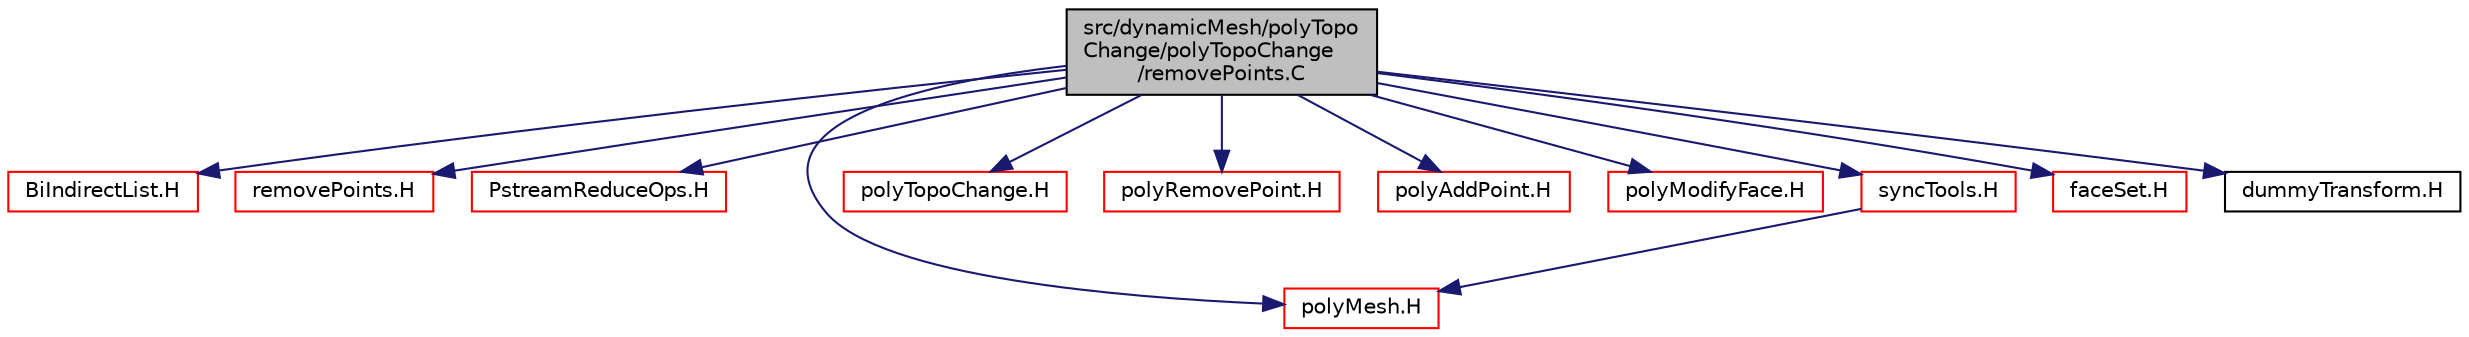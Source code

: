 digraph "src/dynamicMesh/polyTopoChange/polyTopoChange/removePoints.C"
{
  bgcolor="transparent";
  edge [fontname="Helvetica",fontsize="10",labelfontname="Helvetica",labelfontsize="10"];
  node [fontname="Helvetica",fontsize="10",shape=record];
  Node1 [label="src/dynamicMesh/polyTopo\lChange/polyTopoChange\l/removePoints.C",height=0.2,width=0.4,color="black", fillcolor="grey75", style="filled", fontcolor="black"];
  Node1 -> Node2 [color="midnightblue",fontsize="10",style="solid",fontname="Helvetica"];
  Node2 [label="BiIndirectList.H",height=0.2,width=0.4,color="red",URL="$a07796.html"];
  Node1 -> Node3 [color="midnightblue",fontsize="10",style="solid",fontname="Helvetica"];
  Node3 [label="removePoints.H",height=0.2,width=0.4,color="red",URL="$a05063.html"];
  Node1 -> Node4 [color="midnightblue",fontsize="10",style="solid",fontname="Helvetica"];
  Node4 [label="PstreamReduceOps.H",height=0.2,width=0.4,color="red",URL="$a07984.html",tooltip="Inter-processor communication reduction functions. "];
  Node1 -> Node5 [color="midnightblue",fontsize="10",style="solid",fontname="Helvetica"];
  Node5 [label="polyMesh.H",height=0.2,width=0.4,color="red",URL="$a08827.html"];
  Node1 -> Node6 [color="midnightblue",fontsize="10",style="solid",fontname="Helvetica"];
  Node6 [label="polyTopoChange.H",height=0.2,width=0.4,color="red",URL="$a05045.html"];
  Node1 -> Node7 [color="midnightblue",fontsize="10",style="solid",fontname="Helvetica"];
  Node7 [label="polyRemovePoint.H",height=0.2,width=0.4,color="red",URL="$a05061.html"];
  Node1 -> Node8 [color="midnightblue",fontsize="10",style="solid",fontname="Helvetica"];
  Node8 [label="polyAddPoint.H",height=0.2,width=0.4,color="red",URL="$a05021.html"];
  Node1 -> Node9 [color="midnightblue",fontsize="10",style="solid",fontname="Helvetica"];
  Node9 [label="polyModifyFace.H",height=0.2,width=0.4,color="red",URL="$a05039.html"];
  Node1 -> Node10 [color="midnightblue",fontsize="10",style="solid",fontname="Helvetica"];
  Node10 [label="syncTools.H",height=0.2,width=0.4,color="red",URL="$a08873.html"];
  Node10 -> Node5 [color="midnightblue",fontsize="10",style="solid",fontname="Helvetica"];
  Node1 -> Node11 [color="midnightblue",fontsize="10",style="solid",fontname="Helvetica"];
  Node11 [label="faceSet.H",height=0.2,width=0.4,color="red",URL="$a07637.html"];
  Node1 -> Node12 [color="midnightblue",fontsize="10",style="solid",fontname="Helvetica"];
  Node12 [label="dummyTransform.H",height=0.2,width=0.4,color="black",URL="$a08871.html",tooltip="Dummy transform to be used with syncTools. "];
}
